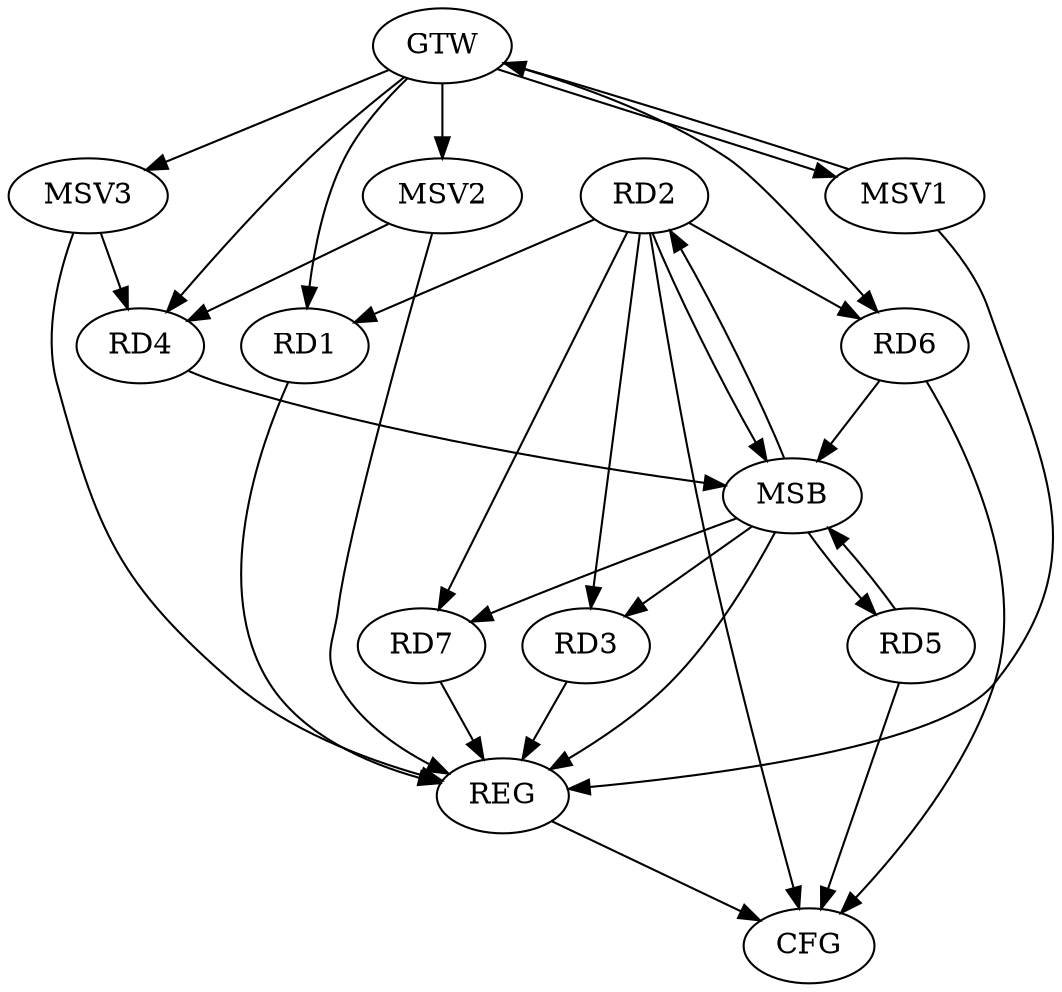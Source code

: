 strict digraph G {
  RD1 [ label="RD1" ];
  RD2 [ label="RD2" ];
  RD3 [ label="RD3" ];
  RD4 [ label="RD4" ];
  RD5 [ label="RD5" ];
  RD6 [ label="RD6" ];
  RD7 [ label="RD7" ];
  GTW [ label="GTW" ];
  REG [ label="REG" ];
  MSB [ label="MSB" ];
  CFG [ label="CFG" ];
  MSV1 [ label="MSV1" ];
  MSV2 [ label="MSV2" ];
  MSV3 [ label="MSV3" ];
  GTW -> RD1;
  GTW -> RD4;
  GTW -> RD6;
  RD1 -> REG;
  RD3 -> REG;
  RD7 -> REG;
  RD2 -> MSB;
  MSB -> RD3;
  MSB -> RD5;
  MSB -> REG;
  RD4 -> MSB;
  MSB -> RD2;
  RD5 -> MSB;
  MSB -> RD7;
  RD6 -> MSB;
  RD6 -> CFG;
  RD5 -> CFG;
  RD2 -> CFG;
  REG -> CFG;
  RD2 -> RD3;
  RD2 -> RD1;
  RD2 -> RD7;
  RD2 -> RD6;
  MSV1 -> GTW;
  GTW -> MSV1;
  MSV1 -> REG;
  MSV2 -> RD4;
  GTW -> MSV2;
  MSV2 -> REG;
  MSV3 -> RD4;
  GTW -> MSV3;
  MSV3 -> REG;
}
